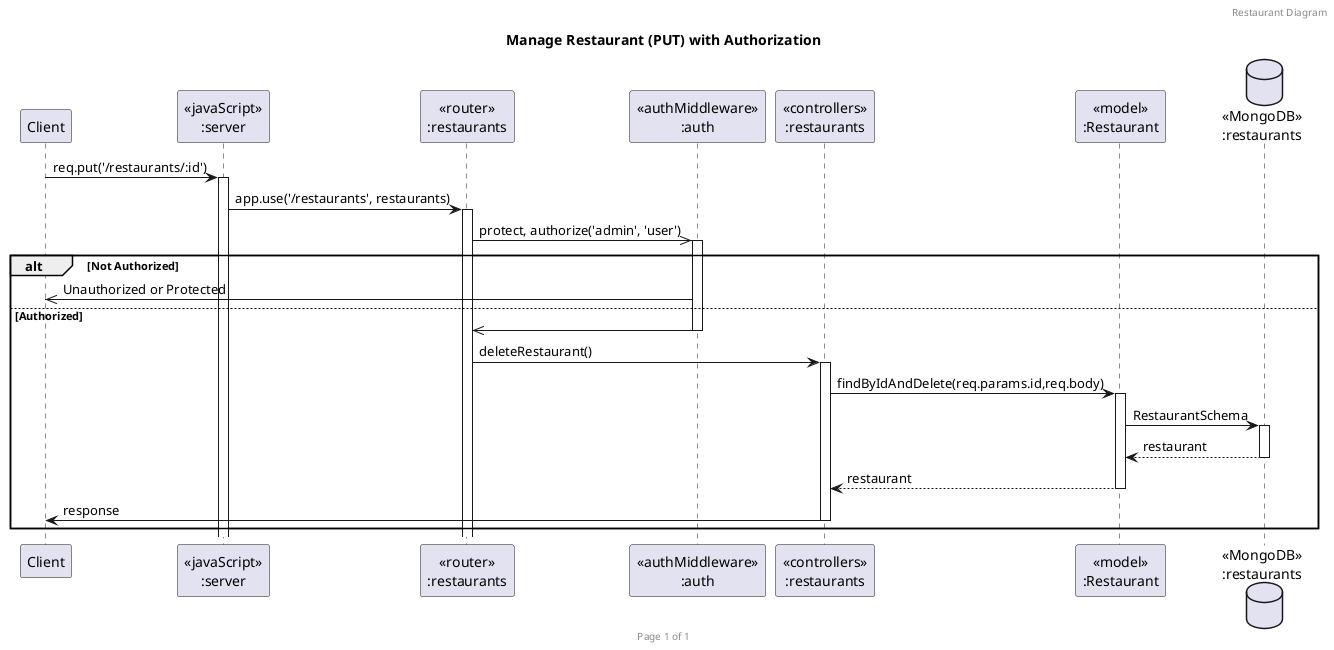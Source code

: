 @startuml
header Restaurant Diagram
footer Page %page% of %lastpage%
title "Manage Restaurant (PUT) with Authorization"

participant "Client" as client
participant "<<javaScript>>\n:server" as server
participant "<<router>>\n:restaurants" as routerRestaurants
participant "<<authMiddleware>>\n:auth" as authMiddleware
participant "<<controllers>>\n:restaurants" as controllersRestaurants
participant "<<model>>\n:Restaurant" as modelRestaurant
database "<<MongoDB>>\n:restaurants" as RestaurantsDatabase

client->server ++:req.put('/restaurants/:id')
server->routerRestaurants ++:app.use('/restaurants', restaurants)
routerRestaurants->>authMiddleware ++:protect, authorize('admin', 'user')

alt Not Authorized
    authMiddleware->>client :Unauthorized or Protected
else Authorized
    authMiddleware->>routerRestaurants -- :
    routerRestaurants->controllersRestaurants ++:deleteRestaurant()
    controllersRestaurants->modelRestaurant ++:findByIdAndDelete(req.params.id,req.body)
    modelRestaurant ->RestaurantsDatabase ++: RestaurantSchema
    RestaurantsDatabase --> modelRestaurant --: restaurant
    controllersRestaurants <-- modelRestaurant --: restaurant
    controllersRestaurants->client --:response
end



@enduml